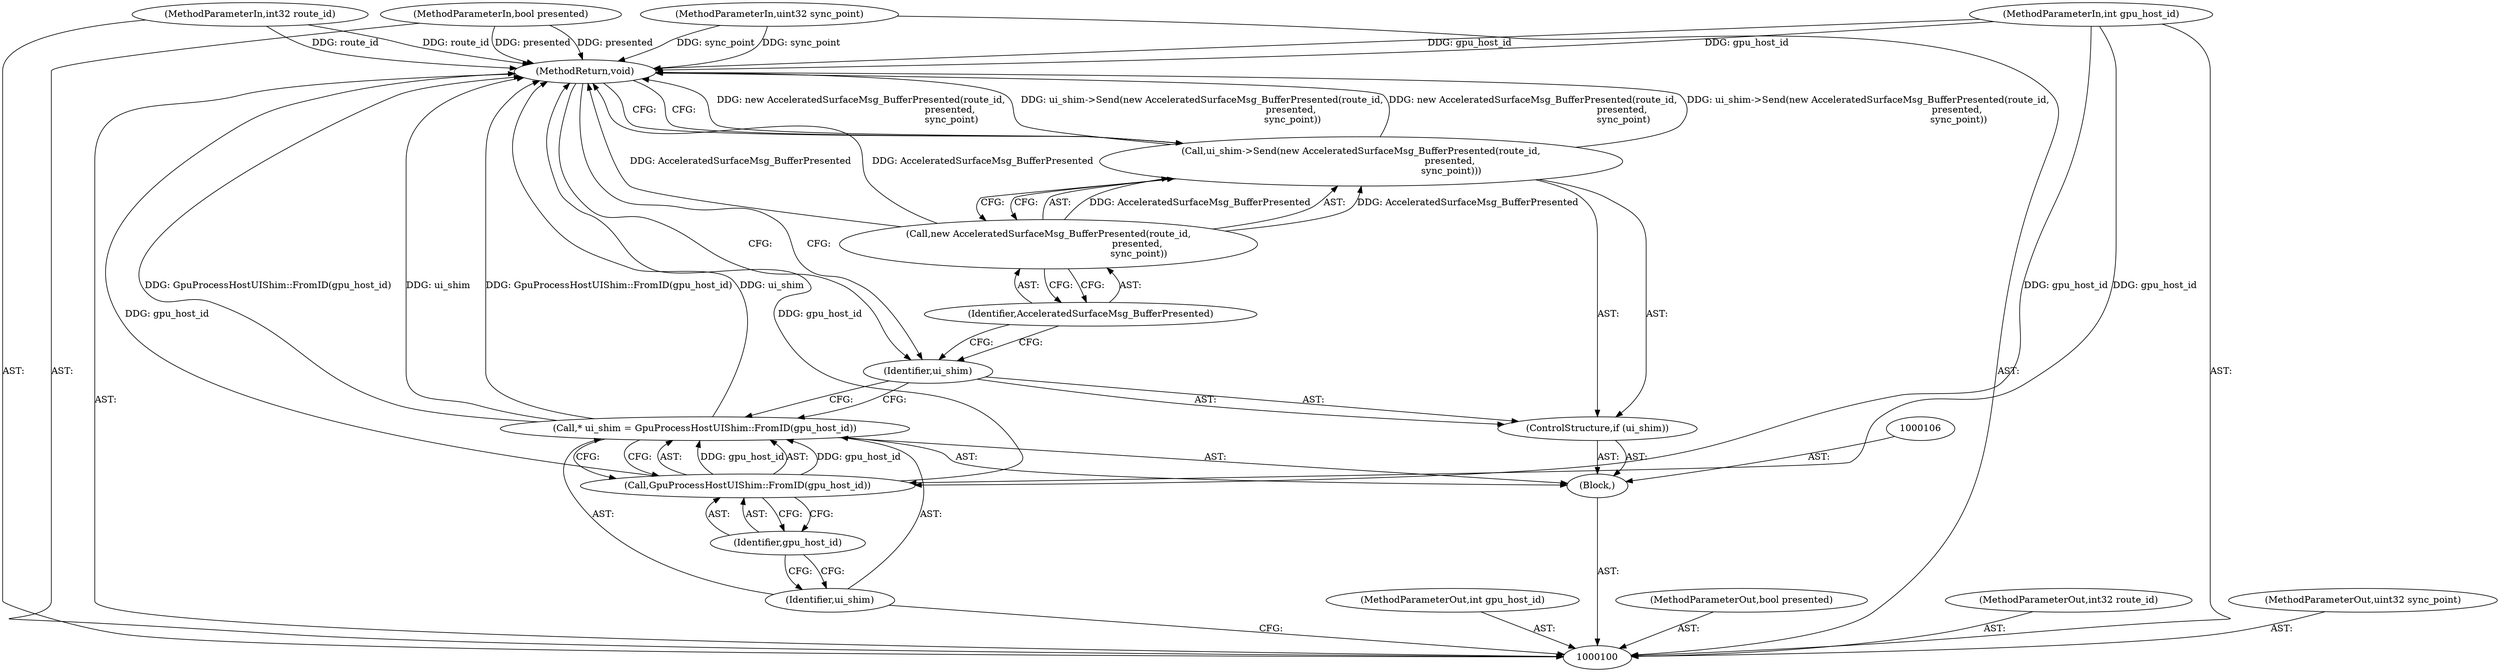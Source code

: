 digraph "1_Chrome_18d67244984a574ba2dd8779faabc0e3e34f4b76_13" {
"1000116" [label="(MethodReturn,void)"];
"1000102" [label="(MethodParameterIn,int gpu_host_id)"];
"1000143" [label="(MethodParameterOut,int gpu_host_id)"];
"1000103" [label="(MethodParameterIn,bool presented)"];
"1000144" [label="(MethodParameterOut,bool presented)"];
"1000101" [label="(MethodParameterIn,int32 route_id)"];
"1000142" [label="(MethodParameterOut,int32 route_id)"];
"1000104" [label="(MethodParameterIn,uint32 sync_point)"];
"1000145" [label="(MethodParameterOut,uint32 sync_point)"];
"1000105" [label="(Block,)"];
"1000107" [label="(Call,* ui_shim = GpuProcessHostUIShim::FromID(gpu_host_id))"];
"1000108" [label="(Identifier,ui_shim)"];
"1000109" [label="(Call,GpuProcessHostUIShim::FromID(gpu_host_id))"];
"1000110" [label="(Identifier,gpu_host_id)"];
"1000111" [label="(ControlStructure,if (ui_shim))"];
"1000112" [label="(Identifier,ui_shim)"];
"1000114" [label="(Call,new AcceleratedSurfaceMsg_BufferPresented(route_id,\n                                                            presented,\n                                                             sync_point))"];
"1000115" [label="(Identifier,AcceleratedSurfaceMsg_BufferPresented)"];
"1000113" [label="(Call,ui_shim->Send(new AcceleratedSurfaceMsg_BufferPresented(route_id,\n                                                            presented,\n                                                             sync_point)))"];
"1000116" -> "1000100"  [label="AST: "];
"1000116" -> "1000113"  [label="CFG: "];
"1000116" -> "1000112"  [label="CFG: "];
"1000107" -> "1000116"  [label="DDG: ui_shim"];
"1000107" -> "1000116"  [label="DDG: GpuProcessHostUIShim::FromID(gpu_host_id)"];
"1000104" -> "1000116"  [label="DDG: sync_point"];
"1000113" -> "1000116"  [label="DDG: new AcceleratedSurfaceMsg_BufferPresented(route_id,\n                                                            presented,\n                                                             sync_point)"];
"1000113" -> "1000116"  [label="DDG: ui_shim->Send(new AcceleratedSurfaceMsg_BufferPresented(route_id,\n                                                            presented,\n                                                             sync_point))"];
"1000103" -> "1000116"  [label="DDG: presented"];
"1000114" -> "1000116"  [label="DDG: AcceleratedSurfaceMsg_BufferPresented"];
"1000102" -> "1000116"  [label="DDG: gpu_host_id"];
"1000101" -> "1000116"  [label="DDG: route_id"];
"1000109" -> "1000116"  [label="DDG: gpu_host_id"];
"1000102" -> "1000100"  [label="AST: "];
"1000102" -> "1000116"  [label="DDG: gpu_host_id"];
"1000102" -> "1000109"  [label="DDG: gpu_host_id"];
"1000143" -> "1000100"  [label="AST: "];
"1000103" -> "1000100"  [label="AST: "];
"1000103" -> "1000116"  [label="DDG: presented"];
"1000144" -> "1000100"  [label="AST: "];
"1000101" -> "1000100"  [label="AST: "];
"1000101" -> "1000116"  [label="DDG: route_id"];
"1000142" -> "1000100"  [label="AST: "];
"1000104" -> "1000100"  [label="AST: "];
"1000104" -> "1000116"  [label="DDG: sync_point"];
"1000145" -> "1000100"  [label="AST: "];
"1000105" -> "1000100"  [label="AST: "];
"1000106" -> "1000105"  [label="AST: "];
"1000107" -> "1000105"  [label="AST: "];
"1000111" -> "1000105"  [label="AST: "];
"1000107" -> "1000105"  [label="AST: "];
"1000107" -> "1000109"  [label="CFG: "];
"1000108" -> "1000107"  [label="AST: "];
"1000109" -> "1000107"  [label="AST: "];
"1000112" -> "1000107"  [label="CFG: "];
"1000107" -> "1000116"  [label="DDG: ui_shim"];
"1000107" -> "1000116"  [label="DDG: GpuProcessHostUIShim::FromID(gpu_host_id)"];
"1000109" -> "1000107"  [label="DDG: gpu_host_id"];
"1000108" -> "1000107"  [label="AST: "];
"1000108" -> "1000100"  [label="CFG: "];
"1000110" -> "1000108"  [label="CFG: "];
"1000109" -> "1000107"  [label="AST: "];
"1000109" -> "1000110"  [label="CFG: "];
"1000110" -> "1000109"  [label="AST: "];
"1000107" -> "1000109"  [label="CFG: "];
"1000109" -> "1000116"  [label="DDG: gpu_host_id"];
"1000109" -> "1000107"  [label="DDG: gpu_host_id"];
"1000102" -> "1000109"  [label="DDG: gpu_host_id"];
"1000110" -> "1000109"  [label="AST: "];
"1000110" -> "1000108"  [label="CFG: "];
"1000109" -> "1000110"  [label="CFG: "];
"1000111" -> "1000105"  [label="AST: "];
"1000112" -> "1000111"  [label="AST: "];
"1000113" -> "1000111"  [label="AST: "];
"1000112" -> "1000111"  [label="AST: "];
"1000112" -> "1000107"  [label="CFG: "];
"1000115" -> "1000112"  [label="CFG: "];
"1000116" -> "1000112"  [label="CFG: "];
"1000114" -> "1000113"  [label="AST: "];
"1000114" -> "1000115"  [label="CFG: "];
"1000115" -> "1000114"  [label="AST: "];
"1000113" -> "1000114"  [label="CFG: "];
"1000114" -> "1000116"  [label="DDG: AcceleratedSurfaceMsg_BufferPresented"];
"1000114" -> "1000113"  [label="DDG: AcceleratedSurfaceMsg_BufferPresented"];
"1000115" -> "1000114"  [label="AST: "];
"1000115" -> "1000112"  [label="CFG: "];
"1000114" -> "1000115"  [label="CFG: "];
"1000113" -> "1000111"  [label="AST: "];
"1000113" -> "1000114"  [label="CFG: "];
"1000114" -> "1000113"  [label="AST: "];
"1000116" -> "1000113"  [label="CFG: "];
"1000113" -> "1000116"  [label="DDG: new AcceleratedSurfaceMsg_BufferPresented(route_id,\n                                                            presented,\n                                                             sync_point)"];
"1000113" -> "1000116"  [label="DDG: ui_shim->Send(new AcceleratedSurfaceMsg_BufferPresented(route_id,\n                                                            presented,\n                                                             sync_point))"];
"1000114" -> "1000113"  [label="DDG: AcceleratedSurfaceMsg_BufferPresented"];
}
